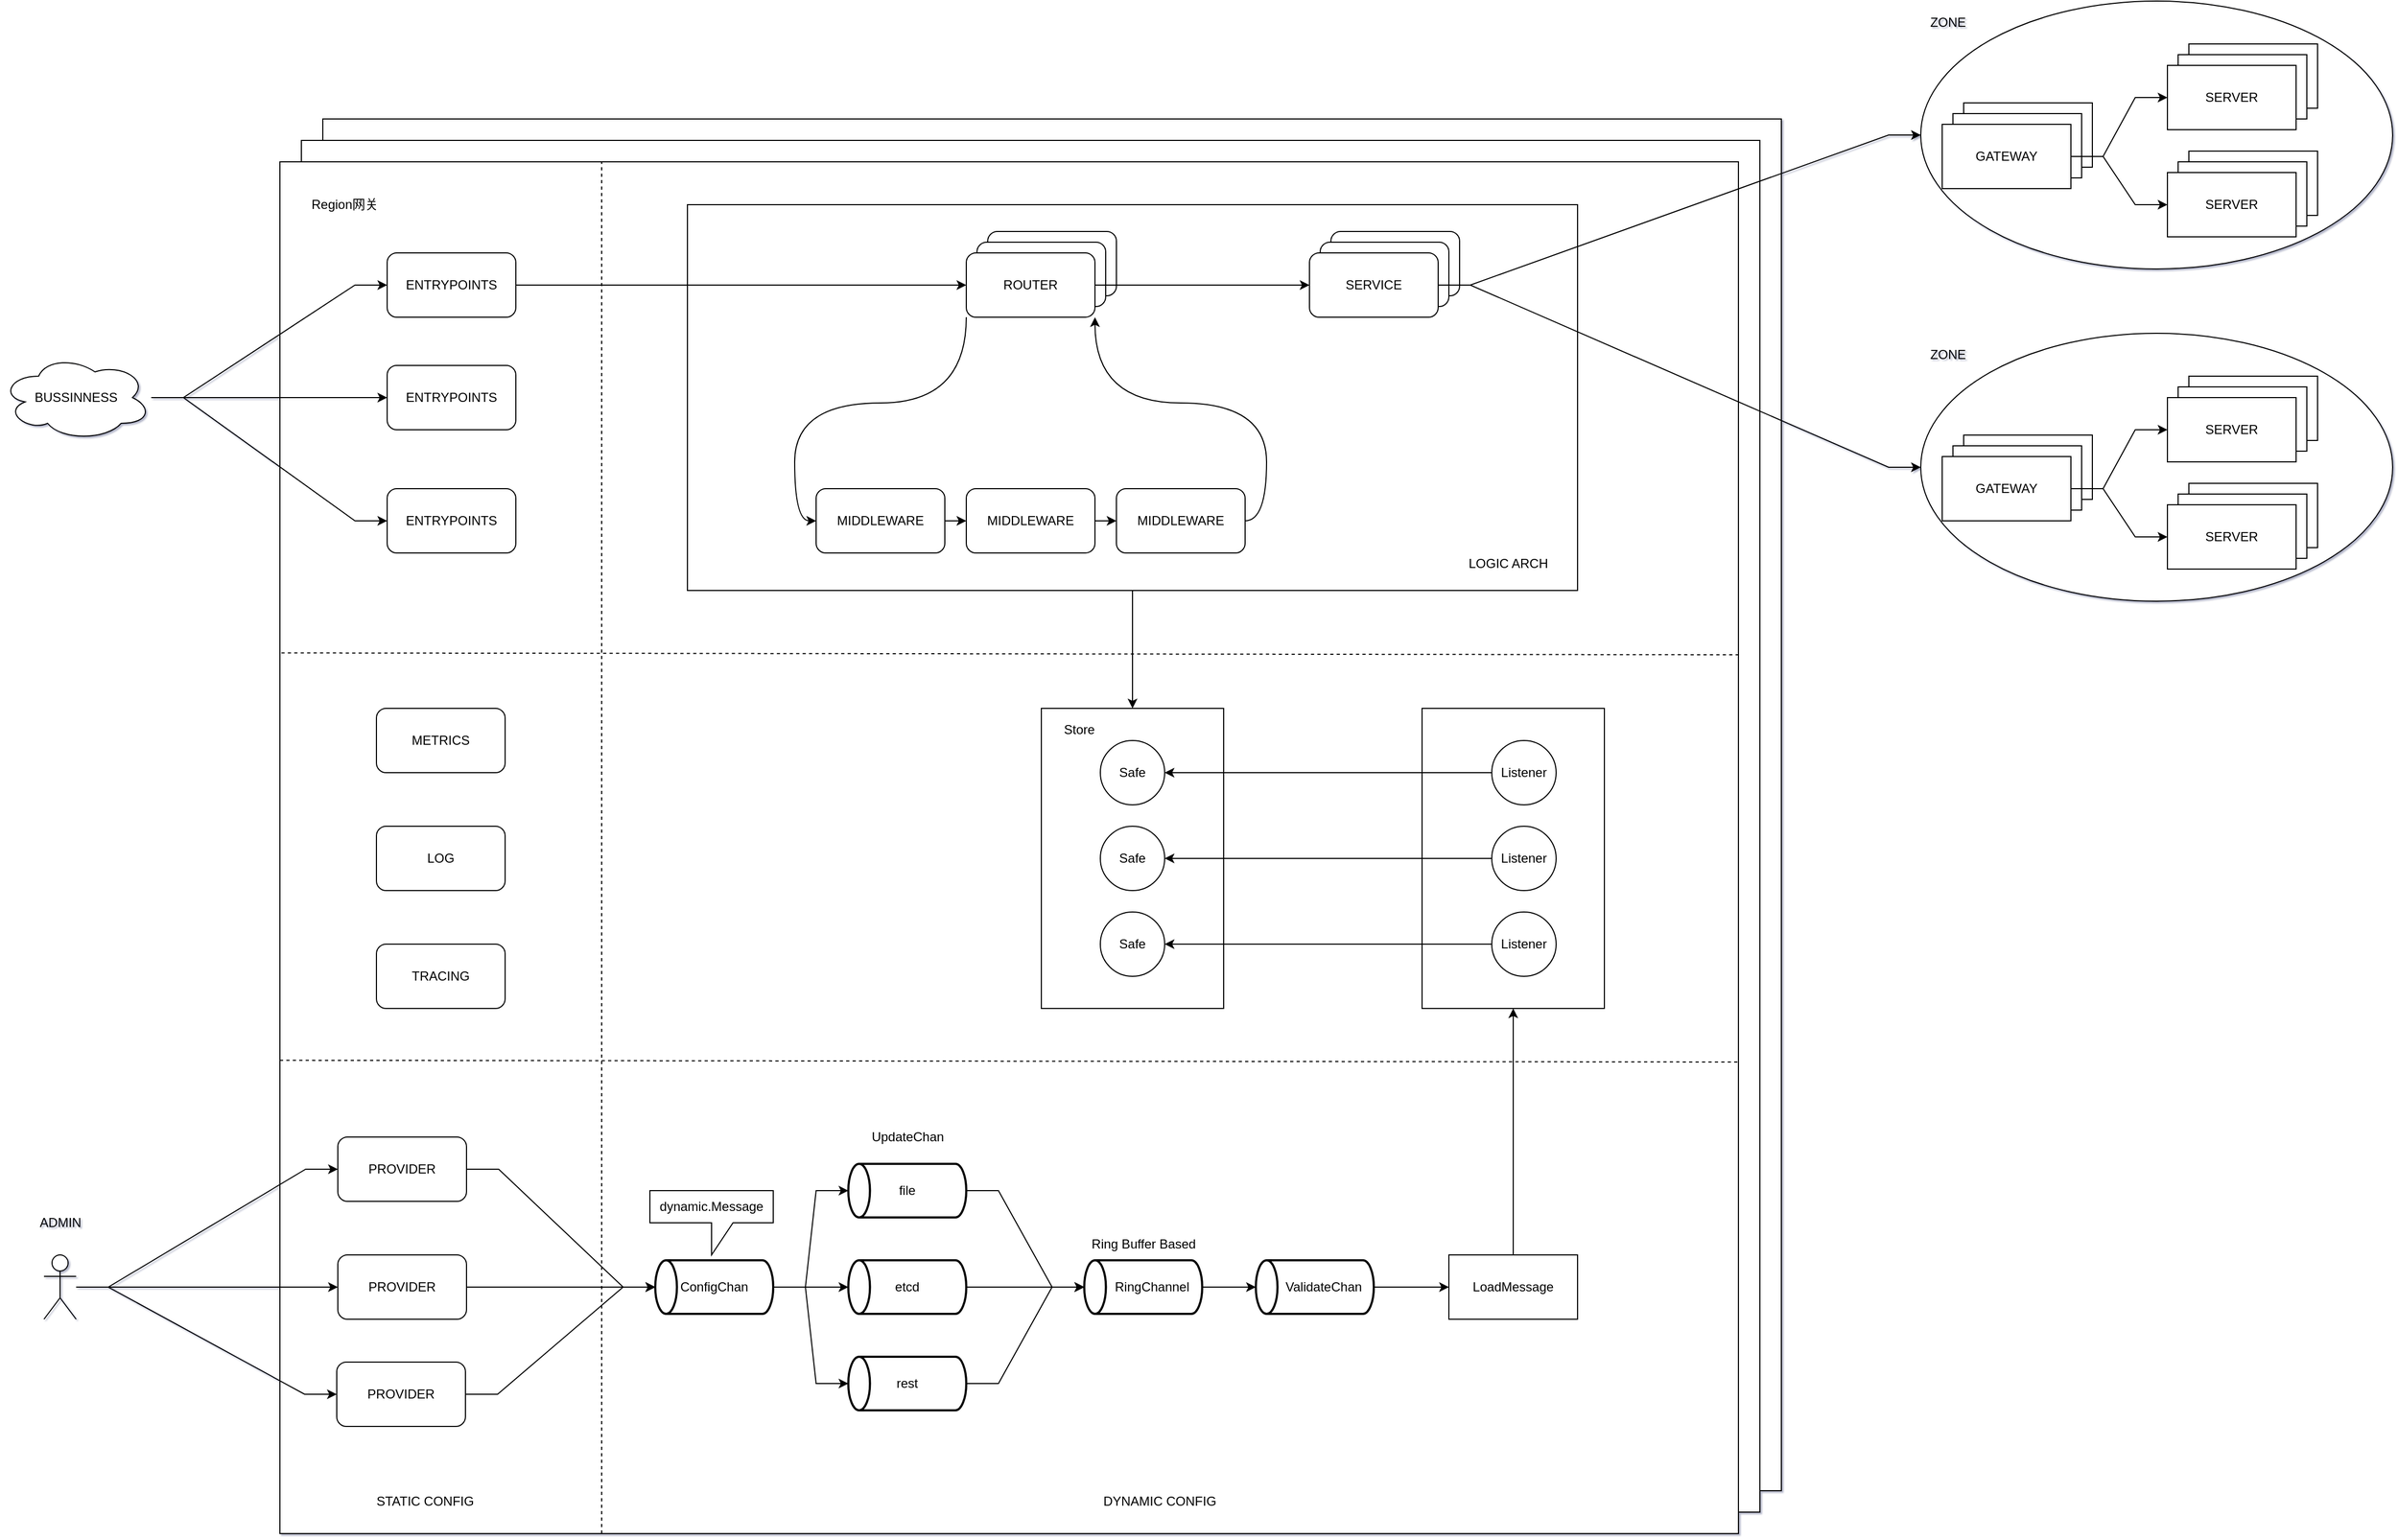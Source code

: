 <mxfile compressed="true" version="13.3.0" type="github"><diagram id="VSeTSDTbGr7kno4e8ZSS" name="第 1 页"><mxGraphModel dx="2344" dy="876" grid="1" gridSize="10" guides="1" tooltips="1" connect="1" arrows="1" fold="1" page="1" pageScale="1" pageWidth="4681" pageHeight="3300" math="1" shadow="1"><root><mxCell id="0"/><mxCell id="1" parent="0"/><mxCell id="nqDBLLpEvd7qS0_0Gc36-6" value="" style="rounded=0;whiteSpace=wrap;html=1;" vertex="1" parent="1"><mxGeometry x="430" y="150" width="1360" height="1280" as="geometry"/></mxCell><mxCell id="nqDBLLpEvd7qS0_0Gc36-5" value="" style="rounded=0;whiteSpace=wrap;html=1;" vertex="1" parent="1"><mxGeometry x="410" y="170" width="1360" height="1280" as="geometry"/></mxCell><mxCell id="rJDTD4lO5hqLuJcOWx15-1" value="" style="rounded=0;whiteSpace=wrap;html=1;" parent="1" vertex="1"><mxGeometry x="390" y="190" width="1360" height="1280" as="geometry"/></mxCell><mxCell id="hZWeliGbYGQiQUXONn6z-80" style="edgeStyle=none;rounded=0;orthogonalLoop=1;jettySize=auto;html=1;exitX=0.5;exitY=1;exitDx=0;exitDy=0;entryX=0;entryY=0.5;entryDx=0;entryDy=0;fillColor=#FFFFFF;" parent="1" source="hZWeliGbYGQiQUXONn6z-21" target="hZWeliGbYGQiQUXONn6z-69" edge="1"><mxGeometry relative="1" as="geometry"/></mxCell><mxCell id="hZWeliGbYGQiQUXONn6z-21" value="" style="rounded=0;whiteSpace=wrap;html=1;" parent="1" vertex="1"><mxGeometry x="770" y="230" width="830" height="360" as="geometry"/></mxCell><mxCell id="hZWeliGbYGQiQUXONn6z-10" style="edgeStyle=orthogonalEdgeStyle;rounded=0;orthogonalLoop=1;jettySize=auto;html=1;" parent="1" source="0BeCym-39-swH0D2_rm6-1" target="0BeCym-39-swH0D2_rm6-5" edge="1"><mxGeometry relative="1" as="geometry"/></mxCell><mxCell id="0BeCym-39-swH0D2_rm6-1" value="ENTRYPOINTS" style="rounded=1;whiteSpace=wrap;html=1;" parent="1" vertex="1"><mxGeometry x="490" y="275" width="120" height="60" as="geometry"/></mxCell><mxCell id="hZWeliGbYGQiQUXONn6z-23" style="rounded=0;orthogonalLoop=1;jettySize=auto;html=1;exitX=1;exitY=0.5;exitDx=0;exitDy=0;entryX=1;entryY=0.5;entryDx=0;entryDy=0;entryPerimeter=0;" parent="1" source="0BeCym-39-swH0D2_rm6-2" target="hZWeliGbYGQiQUXONn6z-19" edge="1"><mxGeometry relative="1" as="geometry"/></mxCell><mxCell id="0BeCym-39-swH0D2_rm6-2" value="PROVIDER" style="rounded=1;whiteSpace=wrap;html=1;" parent="1" vertex="1"><mxGeometry x="444" y="1210" width="120" height="60" as="geometry"/></mxCell><mxCell id="hZWeliGbYGQiQUXONn6z-29" style="edgeStyle=entityRelationEdgeStyle;rounded=0;orthogonalLoop=1;jettySize=auto;html=1;entryX=1;entryY=0.5;entryDx=0;entryDy=0;entryPerimeter=0;" parent="1" source="hZWeliGbYGQiQUXONn6z-27" target="hZWeliGbYGQiQUXONn6z-19" edge="1"><mxGeometry relative="1" as="geometry"/></mxCell><mxCell id="hZWeliGbYGQiQUXONn6z-27" value="PROVIDER" style="rounded=1;whiteSpace=wrap;html=1;" parent="1" vertex="1"><mxGeometry x="444" y="1100" width="120" height="60" as="geometry"/></mxCell><mxCell id="0BeCym-39-swH0D2_rm6-3" value="" style="rounded=1;whiteSpace=wrap;html=1;movable=1;resizable=1;rotatable=1;deletable=1;editable=1;connectable=1;" parent="1" vertex="1"><mxGeometry x="1050" y="255" width="120" height="60" as="geometry"/></mxCell><mxCell id="0BeCym-39-swH0D2_rm6-4" value="" style="rounded=1;whiteSpace=wrap;html=1;movable=1;resizable=1;rotatable=1;deletable=1;editable=1;connectable=1;" parent="1" vertex="1"><mxGeometry x="1040" y="265" width="120" height="60" as="geometry"/></mxCell><mxCell id="hZWeliGbYGQiQUXONn6z-13" style="edgeStyle=orthogonalEdgeStyle;curved=1;rounded=0;orthogonalLoop=1;jettySize=auto;html=1;exitX=0;exitY=1;exitDx=0;exitDy=0;entryX=0;entryY=0.5;entryDx=0;entryDy=0;" parent="1" source="0BeCym-39-swH0D2_rm6-5" target="f_kGkvsCkv21Wssh4Dlz-20" edge="1"><mxGeometry relative="1" as="geometry"/></mxCell><mxCell id="hZWeliGbYGQiQUXONn6z-16" style="edgeStyle=orthogonalEdgeStyle;curved=1;rounded=0;orthogonalLoop=1;jettySize=auto;html=1;exitX=1;exitY=0.5;exitDx=0;exitDy=0;" parent="1" source="0BeCym-39-swH0D2_rm6-5" target="0BeCym-39-swH0D2_rm6-8" edge="1"><mxGeometry relative="1" as="geometry"/></mxCell><mxCell id="0BeCym-39-swH0D2_rm6-5" value="ROUTER" style="rounded=1;whiteSpace=wrap;html=1;movable=1;resizable=1;rotatable=1;deletable=1;editable=1;connectable=1;" parent="1" vertex="1"><mxGeometry x="1030" y="275" width="120" height="60" as="geometry"/></mxCell><mxCell id="0BeCym-39-swH0D2_rm6-6" value="" style="rounded=1;whiteSpace=wrap;html=1;movable=1;resizable=1;rotatable=1;deletable=1;editable=1;connectable=1;" parent="1" vertex="1"><mxGeometry x="1370" y="255" width="120" height="60" as="geometry"/></mxCell><mxCell id="0BeCym-39-swH0D2_rm6-7" value="" style="rounded=1;whiteSpace=wrap;html=1;movable=1;resizable=1;rotatable=1;deletable=1;editable=1;connectable=1;" parent="1" vertex="1"><mxGeometry x="1360" y="265" width="120" height="60" as="geometry"/></mxCell><mxCell id="f_kGkvsCkv21Wssh4Dlz-4" style="edgeStyle=entityRelationEdgeStyle;rounded=0;orthogonalLoop=1;jettySize=auto;html=1;exitX=1;exitY=0.5;exitDx=0;exitDy=0;entryX=0;entryY=0.5;entryDx=0;entryDy=0;" parent="1" source="0BeCym-39-swH0D2_rm6-8" edge="1"><mxGeometry relative="1" as="geometry"><mxPoint x="1920" y="165" as="targetPoint"/><mxPoint x="1590" y="420" as="sourcePoint"/></mxGeometry></mxCell><mxCell id="f_kGkvsCkv21Wssh4Dlz-16" style="edgeStyle=entityRelationEdgeStyle;rounded=0;orthogonalLoop=1;jettySize=auto;html=1;exitX=1;exitY=0.5;exitDx=0;exitDy=0;entryX=0;entryY=0.5;entryDx=0;entryDy=0;" parent="1" source="0BeCym-39-swH0D2_rm6-8" target="f_kGkvsCkv21Wssh4Dlz-11" edge="1"><mxGeometry relative="1" as="geometry"><mxPoint x="1590" y="420" as="sourcePoint"/></mxGeometry></mxCell><mxCell id="0BeCym-39-swH0D2_rm6-8" value="SERVICE" style="rounded=1;whiteSpace=wrap;html=1;movable=1;resizable=1;rotatable=1;deletable=1;editable=1;connectable=1;" parent="1" vertex="1"><mxGeometry x="1350" y="275" width="120" height="60" as="geometry"/></mxCell><mxCell id="hZWeliGbYGQiQUXONn6z-90" style="edgeStyle=entityRelationEdgeStyle;rounded=0;orthogonalLoop=1;jettySize=auto;html=1;entryX=0;entryY=0.5;entryDx=0;entryDy=0;fillColor=#FFFFFF;" parent="1" source="0BeCym-39-swH0D2_rm6-13" target="0BeCym-39-swH0D2_rm6-1" edge="1"><mxGeometry relative="1" as="geometry"/></mxCell><mxCell id="hZWeliGbYGQiQUXONn6z-91" style="edgeStyle=entityRelationEdgeStyle;rounded=0;orthogonalLoop=1;jettySize=auto;html=1;entryX=0;entryY=0.5;entryDx=0;entryDy=0;fillColor=#FFFFFF;" parent="1" source="0BeCym-39-swH0D2_rm6-13" target="hZWeliGbYGQiQUXONn6z-85" edge="1"><mxGeometry relative="1" as="geometry"/></mxCell><mxCell id="hZWeliGbYGQiQUXONn6z-92" style="edgeStyle=entityRelationEdgeStyle;rounded=0;orthogonalLoop=1;jettySize=auto;html=1;entryX=0;entryY=0.5;entryDx=0;entryDy=0;fillColor=#FFFFFF;" parent="1" source="0BeCym-39-swH0D2_rm6-13" target="hZWeliGbYGQiQUXONn6z-86" edge="1"><mxGeometry relative="1" as="geometry"/></mxCell><mxCell id="0BeCym-39-swH0D2_rm6-13" value="BUSSINNESS" style="ellipse;shape=cloud;whiteSpace=wrap;html=1;" parent="1" vertex="1"><mxGeometry x="130" y="370" width="140" height="80" as="geometry"/></mxCell><mxCell id="f_kGkvsCkv21Wssh4Dlz-11" value="" style="ellipse;whiteSpace=wrap;html=1;" parent="1" vertex="1"><mxGeometry x="1920" y="350" width="440" height="250" as="geometry"/></mxCell><mxCell id="hZWeliGbYGQiQUXONn6z-14" style="edgeStyle=orthogonalEdgeStyle;curved=1;rounded=0;orthogonalLoop=1;jettySize=auto;html=1;exitX=1;exitY=0.5;exitDx=0;exitDy=0;" parent="1" source="f_kGkvsCkv21Wssh4Dlz-20" target="hZWeliGbYGQiQUXONn6z-8" edge="1"><mxGeometry relative="1" as="geometry"/></mxCell><mxCell id="f_kGkvsCkv21Wssh4Dlz-20" value="&lt;span style=&quot;font-family: &amp;#34;helvetica&amp;#34;&quot;&gt;MIDDLEWARE&lt;/span&gt;" style="rounded=1;whiteSpace=wrap;html=1;movable=1;resizable=1;rotatable=1;deletable=1;editable=1;connectable=1;" parent="1" vertex="1"><mxGeometry x="890" y="495" width="120" height="60" as="geometry"/></mxCell><mxCell id="f_kGkvsCkv21Wssh4Dlz-27" value="" style="rounded=0;whiteSpace=wrap;html=1;" parent="1" vertex="1"><mxGeometry x="2170" y="390" width="120" height="60" as="geometry"/></mxCell><mxCell id="f_kGkvsCkv21Wssh4Dlz-28" value="" style="rounded=0;whiteSpace=wrap;html=1;" parent="1" vertex="1"><mxGeometry x="2160" y="400" width="120" height="60" as="geometry"/></mxCell><mxCell id="f_kGkvsCkv21Wssh4Dlz-29" value="SERVER" style="rounded=0;whiteSpace=wrap;html=1;" parent="1" vertex="1"><mxGeometry x="2150" y="410" width="120" height="60" as="geometry"/></mxCell><mxCell id="f_kGkvsCkv21Wssh4Dlz-30" value="" style="rounded=0;whiteSpace=wrap;html=1;" parent="1" vertex="1"><mxGeometry x="2170" y="490" width="120" height="60" as="geometry"/></mxCell><mxCell id="f_kGkvsCkv21Wssh4Dlz-31" value="" style="rounded=0;whiteSpace=wrap;html=1;" parent="1" vertex="1"><mxGeometry x="2160" y="500" width="120" height="60" as="geometry"/></mxCell><mxCell id="f_kGkvsCkv21Wssh4Dlz-32" value="&lt;span&gt;SERVER&lt;/span&gt;" style="rounded=0;whiteSpace=wrap;html=1;" parent="1" vertex="1"><mxGeometry x="2150" y="510" width="120" height="60" as="geometry"/></mxCell><mxCell id="f_kGkvsCkv21Wssh4Dlz-38" value="ADMIN" style="text;html=1;resizable=0;autosize=1;align=center;verticalAlign=middle;points=[];fillColor=none;strokeColor=none;rounded=0;" parent="1" vertex="1"><mxGeometry x="160" y="1170" width="50" height="20" as="geometry"/></mxCell><mxCell id="f_kGkvsCkv21Wssh4Dlz-39" value="STATIC CONFIG" style="text;html=1;align=center;verticalAlign=middle;resizable=0;points=[];autosize=1;" parent="1" vertex="1"><mxGeometry x="470" y="1430" width="110" height="20" as="geometry"/></mxCell><mxCell id="f_kGkvsCkv21Wssh4Dlz-40" value="DYNAMIC CONFIG" style="text;html=1;align=center;verticalAlign=middle;resizable=0;points=[];autosize=1;" parent="1" vertex="1"><mxGeometry x="1150" y="1430" width="120" height="20" as="geometry"/></mxCell><mxCell id="hZWeliGbYGQiQUXONn6z-30" style="edgeStyle=entityRelationEdgeStyle;rounded=0;orthogonalLoop=1;jettySize=auto;html=1;entryX=0;entryY=0.5;entryDx=0;entryDy=0;" parent="1" source="f_kGkvsCkv21Wssh4Dlz-41" target="hZWeliGbYGQiQUXONn6z-27" edge="1"><mxGeometry relative="1" as="geometry"/></mxCell><mxCell id="hZWeliGbYGQiQUXONn6z-32" style="edgeStyle=entityRelationEdgeStyle;rounded=0;orthogonalLoop=1;jettySize=auto;html=1;entryX=0;entryY=0.5;entryDx=0;entryDy=0;" parent="1" source="f_kGkvsCkv21Wssh4Dlz-41" target="hZWeliGbYGQiQUXONn6z-31" edge="1"><mxGeometry relative="1" as="geometry"/></mxCell><mxCell id="f_kGkvsCkv21Wssh4Dlz-41" value="" style="shape=umlActor;verticalLabelPosition=bottom;labelBackgroundColor=#ffffff;verticalAlign=top;html=1;outlineConnect=0;" parent="1" vertex="1"><mxGeometry x="170" y="1210" width="30" height="60" as="geometry"/></mxCell><mxCell id="hZWeliGbYGQiQUXONn6z-15" style="edgeStyle=orthogonalEdgeStyle;curved=1;rounded=0;orthogonalLoop=1;jettySize=auto;html=1;exitX=1;exitY=0.5;exitDx=0;exitDy=0;entryX=0;entryY=0.5;entryDx=0;entryDy=0;" parent="1" source="hZWeliGbYGQiQUXONn6z-8" target="hZWeliGbYGQiQUXONn6z-9" edge="1"><mxGeometry relative="1" as="geometry"/></mxCell><mxCell id="hZWeliGbYGQiQUXONn6z-8" value="&lt;span style=&quot;font-family: &amp;#34;helvetica&amp;#34;&quot;&gt;MIDDLEWARE&lt;/span&gt;" style="rounded=1;whiteSpace=wrap;html=1;movable=1;resizable=1;rotatable=1;deletable=1;editable=1;connectable=1;" parent="1" vertex="1"><mxGeometry x="1030" y="495" width="120" height="60" as="geometry"/></mxCell><mxCell id="hZWeliGbYGQiQUXONn6z-12" style="edgeStyle=orthogonalEdgeStyle;curved=1;rounded=0;orthogonalLoop=1;jettySize=auto;html=1;exitX=1;exitY=0.5;exitDx=0;exitDy=0;entryX=1;entryY=1;entryDx=0;entryDy=0;" parent="1" source="hZWeliGbYGQiQUXONn6z-9" target="0BeCym-39-swH0D2_rm6-5" edge="1"><mxGeometry relative="1" as="geometry"/></mxCell><mxCell id="hZWeliGbYGQiQUXONn6z-9" value="&lt;span style=&quot;font-family: &amp;#34;helvetica&amp;#34;&quot;&gt;MIDDLEWARE&lt;/span&gt;" style="rounded=1;whiteSpace=wrap;html=1;movable=1;resizable=1;rotatable=1;deletable=1;editable=1;connectable=1;" parent="1" vertex="1"><mxGeometry x="1170" y="495" width="120" height="60" as="geometry"/></mxCell><mxCell id="f_kGkvsCkv21Wssh4Dlz-50" style="edgeStyle=entityRelationEdgeStyle;rounded=0;orthogonalLoop=1;jettySize=auto;html=1;" parent="1" source="f_kGkvsCkv21Wssh4Dlz-41" target="0BeCym-39-swH0D2_rm6-2" edge="1"><mxGeometry relative="1" as="geometry"><mxPoint x="200" y="1300" as="sourcePoint"/></mxGeometry></mxCell><mxCell id="hZWeliGbYGQiQUXONn6z-43" style="edgeStyle=entityRelationEdgeStyle;rounded=0;orthogonalLoop=1;jettySize=auto;html=1;entryX=1;entryY=0.5;entryDx=0;entryDy=0;entryPerimeter=0;exitX=0;exitY=0.5;exitDx=0;exitDy=0;exitPerimeter=0;" parent="1" source="hZWeliGbYGQiQUXONn6z-17" target="hZWeliGbYGQiQUXONn6z-20" edge="1"><mxGeometry relative="1" as="geometry"/></mxCell><mxCell id="hZWeliGbYGQiQUXONn6z-17" value="file" style="strokeWidth=2;html=1;shape=mxgraph.flowchart.direct_data;whiteSpace=wrap;direction=west;" parent="1" vertex="1"><mxGeometry x="920" y="1125" width="110" height="50" as="geometry"/></mxCell><mxCell id="hZWeliGbYGQiQUXONn6z-44" style="edgeStyle=none;rounded=0;orthogonalLoop=1;jettySize=auto;html=1;exitX=0;exitY=0.5;exitDx=0;exitDy=0;exitPerimeter=0;entryX=1;entryY=0.5;entryDx=0;entryDy=0;entryPerimeter=0;" parent="1" source="hZWeliGbYGQiQUXONn6z-36" target="hZWeliGbYGQiQUXONn6z-20" edge="1"><mxGeometry relative="1" as="geometry"/></mxCell><mxCell id="hZWeliGbYGQiQUXONn6z-36" value="etcd" style="strokeWidth=2;html=1;shape=mxgraph.flowchart.direct_data;whiteSpace=wrap;direction=west;" parent="1" vertex="1"><mxGeometry x="920" y="1215" width="110" height="50" as="geometry"/></mxCell><mxCell id="hZWeliGbYGQiQUXONn6z-39" style="edgeStyle=entityRelationEdgeStyle;rounded=0;orthogonalLoop=1;jettySize=auto;html=1;exitX=0;exitY=0.5;exitDx=0;exitDy=0;exitPerimeter=0;entryX=1;entryY=0.5;entryDx=0;entryDy=0;entryPerimeter=0;" parent="1" source="hZWeliGbYGQiQUXONn6z-19" target="hZWeliGbYGQiQUXONn6z-17" edge="1"><mxGeometry relative="1" as="geometry"/></mxCell><mxCell id="hZWeliGbYGQiQUXONn6z-40" style="edgeStyle=none;rounded=0;orthogonalLoop=1;jettySize=auto;html=1;entryX=1;entryY=0.5;entryDx=0;entryDy=0;entryPerimeter=0;" parent="1" source="hZWeliGbYGQiQUXONn6z-19" target="hZWeliGbYGQiQUXONn6z-36" edge="1"><mxGeometry relative="1" as="geometry"/></mxCell><mxCell id="hZWeliGbYGQiQUXONn6z-41" style="edgeStyle=entityRelationEdgeStyle;rounded=0;orthogonalLoop=1;jettySize=auto;html=1;exitX=0;exitY=0.5;exitDx=0;exitDy=0;exitPerimeter=0;entryX=1;entryY=0.5;entryDx=0;entryDy=0;entryPerimeter=0;" parent="1" source="hZWeliGbYGQiQUXONn6z-19" target="hZWeliGbYGQiQUXONn6z-38" edge="1"><mxGeometry relative="1" as="geometry"/></mxCell><mxCell id="hZWeliGbYGQiQUXONn6z-19" value="ConfigChan" style="strokeWidth=2;html=1;shape=mxgraph.flowchart.direct_data;whiteSpace=wrap;direction=west;" parent="1" vertex="1"><mxGeometry x="740" y="1215" width="110" height="50" as="geometry"/></mxCell><mxCell id="hZWeliGbYGQiQUXONn6z-47" style="edgeStyle=entityRelationEdgeStyle;rounded=0;orthogonalLoop=1;jettySize=auto;html=1;exitX=0;exitY=0.5;exitDx=0;exitDy=0;exitPerimeter=0;" parent="1" source="hZWeliGbYGQiQUXONn6z-20" target="hZWeliGbYGQiQUXONn6z-46" edge="1"><mxGeometry relative="1" as="geometry"/></mxCell><mxCell id="hZWeliGbYGQiQUXONn6z-20" value="&amp;nbsp; &amp;nbsp; &amp;nbsp;RingChannel" style="strokeWidth=2;html=1;shape=mxgraph.flowchart.direct_data;whiteSpace=wrap;direction=west;" parent="1" vertex="1"><mxGeometry x="1140" y="1215" width="110" height="50" as="geometry"/></mxCell><mxCell id="hZWeliGbYGQiQUXONn6z-22" value="LOGIC ARCH" style="text;html=1;align=center;verticalAlign=middle;resizable=0;points=[];autosize=1;" parent="1" vertex="1"><mxGeometry x="1490" y="555" width="90" height="20" as="geometry"/></mxCell><mxCell id="hZWeliGbYGQiQUXONn6z-24" value="dynamic.Message" style="shape=callout;whiteSpace=wrap;html=1;perimeter=calloutPerimeter;" parent="1" vertex="1"><mxGeometry x="735" y="1150" width="115" height="60" as="geometry"/></mxCell><mxCell id="hZWeliGbYGQiQUXONn6z-35" style="edgeStyle=entityRelationEdgeStyle;rounded=0;orthogonalLoop=1;jettySize=auto;html=1;exitX=1;exitY=0.5;exitDx=0;exitDy=0;entryX=1;entryY=0.5;entryDx=0;entryDy=0;entryPerimeter=0;" parent="1" source="hZWeliGbYGQiQUXONn6z-31" target="hZWeliGbYGQiQUXONn6z-19" edge="1"><mxGeometry relative="1" as="geometry"/></mxCell><mxCell id="hZWeliGbYGQiQUXONn6z-31" value="PROVIDER" style="rounded=1;whiteSpace=wrap;html=1;" parent="1" vertex="1"><mxGeometry x="443" y="1310" width="120" height="60" as="geometry"/></mxCell><mxCell id="hZWeliGbYGQiQUXONn6z-45" style="edgeStyle=entityRelationEdgeStyle;rounded=0;orthogonalLoop=1;jettySize=auto;html=1;exitX=0;exitY=0.5;exitDx=0;exitDy=0;exitPerimeter=0;entryX=1;entryY=0.5;entryDx=0;entryDy=0;entryPerimeter=0;" parent="1" source="hZWeliGbYGQiQUXONn6z-38" target="hZWeliGbYGQiQUXONn6z-20" edge="1"><mxGeometry relative="1" as="geometry"><mxPoint x="1140" y="1020" as="targetPoint"/></mxGeometry></mxCell><mxCell id="hZWeliGbYGQiQUXONn6z-38" value="rest" style="strokeWidth=2;html=1;shape=mxgraph.flowchart.direct_data;whiteSpace=wrap;direction=west;" parent="1" vertex="1"><mxGeometry x="920" y="1305" width="110" height="50" as="geometry"/></mxCell><mxCell id="hZWeliGbYGQiQUXONn6z-42" value="UpdateChan" style="text;html=1;resizable=0;autosize=1;align=center;verticalAlign=middle;points=[];fillColor=none;strokeColor=none;rounded=0;" parent="1" vertex="1"><mxGeometry x="935" y="1090" width="80" height="20" as="geometry"/></mxCell><mxCell id="hZWeliGbYGQiQUXONn6z-50" style="edgeStyle=entityRelationEdgeStyle;rounded=0;orthogonalLoop=1;jettySize=auto;html=1;exitX=0;exitY=0.5;exitDx=0;exitDy=0;exitPerimeter=0;entryX=0;entryY=0.5;entryDx=0;entryDy=0;" parent="1" source="hZWeliGbYGQiQUXONn6z-46" target="hZWeliGbYGQiQUXONn6z-49" edge="1"><mxGeometry relative="1" as="geometry"/></mxCell><mxCell id="hZWeliGbYGQiQUXONn6z-46" value="&amp;nbsp; &amp;nbsp; &amp;nbsp;ValidateChan" style="strokeWidth=2;html=1;shape=mxgraph.flowchart.direct_data;whiteSpace=wrap;direction=west;" parent="1" vertex="1"><mxGeometry x="1300" y="1215" width="110" height="50" as="geometry"/></mxCell><mxCell id="hZWeliGbYGQiQUXONn6z-48" value="Ring Buffer Based" style="text;html=1;resizable=0;autosize=1;align=center;verticalAlign=middle;points=[];fillColor=none;strokeColor=none;rounded=0;" parent="1" vertex="1"><mxGeometry x="1140" y="1190" width="110" height="20" as="geometry"/></mxCell><mxCell id="hZWeliGbYGQiQUXONn6z-54" style="rounded=0;orthogonalLoop=1;jettySize=auto;html=1;exitX=0.5;exitY=0;exitDx=0;exitDy=0;entryX=1;entryY=0.5;entryDx=0;entryDy=0;fillColor=#FFFFFF;" parent="1" source="hZWeliGbYGQiQUXONn6z-49" target="hZWeliGbYGQiQUXONn6z-53" edge="1"><mxGeometry relative="1" as="geometry"/></mxCell><mxCell id="hZWeliGbYGQiQUXONn6z-49" value="LoadMessage" style="rounded=0;whiteSpace=wrap;html=1;" parent="1" vertex="1"><mxGeometry x="1480" y="1210" width="120" height="60" as="geometry"/></mxCell><mxCell id="hZWeliGbYGQiQUXONn6z-53" value="" style="rounded=0;whiteSpace=wrap;html=1;direction=south;" parent="1" vertex="1"><mxGeometry x="1455" y="700" width="170" height="280" as="geometry"/></mxCell><mxCell id="hZWeliGbYGQiQUXONn6z-58" value="Listener" style="ellipse;whiteSpace=wrap;html=1;aspect=fixed;" parent="1" vertex="1"><mxGeometry x="1520" y="890" width="60" height="60" as="geometry"/></mxCell><mxCell id="hZWeliGbYGQiQUXONn6z-69" value="" style="rounded=0;whiteSpace=wrap;html=1;direction=south;" parent="1" vertex="1"><mxGeometry x="1100" y="700" width="170" height="280" as="geometry"/></mxCell><mxCell id="hZWeliGbYGQiQUXONn6z-68" value="Safe" style="ellipse;whiteSpace=wrap;html=1;aspect=fixed;" parent="1" vertex="1"><mxGeometry x="1155" y="890" width="60" height="60" as="geometry"/></mxCell><mxCell id="hZWeliGbYGQiQUXONn6z-75" style="edgeStyle=none;rounded=0;orthogonalLoop=1;jettySize=auto;html=1;exitX=0;exitY=0.5;exitDx=0;exitDy=0;entryX=1;entryY=0.5;entryDx=0;entryDy=0;fillColor=#FFFFFF;" parent="1" source="hZWeliGbYGQiQUXONn6z-70" target="hZWeliGbYGQiQUXONn6z-71" edge="1"><mxGeometry relative="1" as="geometry"/></mxCell><mxCell id="hZWeliGbYGQiQUXONn6z-70" value="Listener" style="ellipse;whiteSpace=wrap;html=1;aspect=fixed;" parent="1" vertex="1"><mxGeometry x="1520" y="810" width="60" height="60" as="geometry"/></mxCell><mxCell id="hZWeliGbYGQiQUXONn6z-71" value="Safe" style="ellipse;whiteSpace=wrap;html=1;aspect=fixed;" parent="1" vertex="1"><mxGeometry x="1155" y="810" width="60" height="60" as="geometry"/></mxCell><mxCell id="hZWeliGbYGQiQUXONn6z-78" style="edgeStyle=none;rounded=0;orthogonalLoop=1;jettySize=auto;html=1;fillColor=#FFFFFF;" parent="1" source="hZWeliGbYGQiQUXONn6z-72" target="hZWeliGbYGQiQUXONn6z-73" edge="1"><mxGeometry relative="1" as="geometry"/></mxCell><mxCell id="hZWeliGbYGQiQUXONn6z-72" value="Listener" style="ellipse;whiteSpace=wrap;html=1;aspect=fixed;" parent="1" vertex="1"><mxGeometry x="1520" y="730" width="60" height="60" as="geometry"/></mxCell><mxCell id="hZWeliGbYGQiQUXONn6z-73" value="Safe" style="ellipse;whiteSpace=wrap;html=1;aspect=fixed;" parent="1" vertex="1"><mxGeometry x="1155" y="730" width="60" height="60" as="geometry"/></mxCell><mxCell id="hZWeliGbYGQiQUXONn6z-74" style="edgeStyle=none;rounded=0;orthogonalLoop=1;jettySize=auto;html=1;exitX=0;exitY=0.5;exitDx=0;exitDy=0;fillColor=#FFFFFF;" parent="1" source="hZWeliGbYGQiQUXONn6z-58" target="hZWeliGbYGQiQUXONn6z-68" edge="1"><mxGeometry relative="1" as="geometry"/></mxCell><mxCell id="hZWeliGbYGQiQUXONn6z-79" value="Store" style="text;html=1;resizable=0;autosize=1;align=center;verticalAlign=middle;points=[];fillColor=none;strokeColor=none;rounded=0;" parent="1" vertex="1"><mxGeometry x="1115" y="710" width="40" height="20" as="geometry"/></mxCell><mxCell id="hZWeliGbYGQiQUXONn6z-82" value="" style="endArrow=none;dashed=1;html=1;fillColor=#FFFFFF;exitX=0;exitY=0.655;exitDx=0;exitDy=0;exitPerimeter=0;" parent="1" source="rJDTD4lO5hqLuJcOWx15-1" edge="1"><mxGeometry width="50" height="50" relative="1" as="geometry"><mxPoint x="690" y="1030" as="sourcePoint"/><mxPoint x="1750" y="1030" as="targetPoint"/></mxGeometry></mxCell><mxCell id="hZWeliGbYGQiQUXONn6z-83" value="" style="endArrow=none;dashed=1;html=1;fillColor=#FFFFFF;exitX=0.001;exitY=0.358;exitDx=0;exitDy=0;exitPerimeter=0;" parent="1" source="rJDTD4lO5hqLuJcOWx15-1" edge="1"><mxGeometry width="50" height="50" relative="1" as="geometry"><mxPoint x="690" y="650" as="sourcePoint"/><mxPoint x="1750" y="650" as="targetPoint"/></mxGeometry></mxCell><mxCell id="hZWeliGbYGQiQUXONn6z-84" value="" style="endArrow=none;dashed=1;html=1;fillColor=#FFFFFF;" parent="1" edge="1"><mxGeometry width="50" height="50" relative="1" as="geometry"><mxPoint x="690" y="1470" as="sourcePoint"/><mxPoint x="690" y="190" as="targetPoint"/></mxGeometry></mxCell><mxCell id="hZWeliGbYGQiQUXONn6z-85" value="ENTRYPOINTS" style="rounded=1;whiteSpace=wrap;html=1;" parent="1" vertex="1"><mxGeometry x="490" y="380" width="120" height="60" as="geometry"/></mxCell><mxCell id="hZWeliGbYGQiQUXONn6z-86" value="ENTRYPOINTS" style="rounded=1;whiteSpace=wrap;html=1;" parent="1" vertex="1"><mxGeometry x="490" y="495" width="120" height="60" as="geometry"/></mxCell><mxCell id="hZWeliGbYGQiQUXONn6z-87" value="METRICS" style="rounded=1;whiteSpace=wrap;html=1;" parent="1" vertex="1"><mxGeometry x="480" y="700" width="120" height="60" as="geometry"/></mxCell><mxCell id="hZWeliGbYGQiQUXONn6z-88" value="LOG" style="rounded=1;whiteSpace=wrap;html=1;" parent="1" vertex="1"><mxGeometry x="480" y="810" width="120" height="60" as="geometry"/></mxCell><mxCell id="hZWeliGbYGQiQUXONn6z-89" value="TRACING" style="rounded=1;whiteSpace=wrap;html=1;" parent="1" vertex="1"><mxGeometry x="480" y="920" width="120" height="60" as="geometry"/></mxCell><mxCell id="nqDBLLpEvd7qS0_0Gc36-2" value="ZONE" style="text;html=1;resizable=0;autosize=1;align=center;verticalAlign=middle;points=[];fillColor=none;strokeColor=none;rounded=0;" vertex="1" parent="1"><mxGeometry x="1920" y="360" width="50" height="20" as="geometry"/></mxCell><mxCell id="nqDBLLpEvd7qS0_0Gc36-7" value="Region网关" style="text;html=1;resizable=0;autosize=1;align=center;verticalAlign=middle;points=[];fillColor=none;strokeColor=none;rounded=0;" vertex="1" parent="1"><mxGeometry x="410" y="220" width="80" height="20" as="geometry"/></mxCell><mxCell id="nqDBLLpEvd7qS0_0Gc36-10" value="" style="rounded=0;whiteSpace=wrap;html=1;" vertex="1" parent="1"><mxGeometry x="1960" y="445" width="120" height="60" as="geometry"/></mxCell><mxCell id="nqDBLLpEvd7qS0_0Gc36-11" value="" style="rounded=0;whiteSpace=wrap;html=1;" vertex="1" parent="1"><mxGeometry x="1950" y="455" width="120" height="60" as="geometry"/></mxCell><mxCell id="nqDBLLpEvd7qS0_0Gc36-17" style="edgeStyle=entityRelationEdgeStyle;rounded=0;orthogonalLoop=1;jettySize=auto;html=1;entryX=0;entryY=0.5;entryDx=0;entryDy=0;" edge="1" parent="1" source="nqDBLLpEvd7qS0_0Gc36-12" target="f_kGkvsCkv21Wssh4Dlz-32"><mxGeometry relative="1" as="geometry"/></mxCell><mxCell id="nqDBLLpEvd7qS0_0Gc36-18" style="edgeStyle=entityRelationEdgeStyle;rounded=0;orthogonalLoop=1;jettySize=auto;html=1;exitX=1;exitY=0.5;exitDx=0;exitDy=0;entryX=0;entryY=0.5;entryDx=0;entryDy=0;" edge="1" parent="1" source="nqDBLLpEvd7qS0_0Gc36-12" target="f_kGkvsCkv21Wssh4Dlz-29"><mxGeometry relative="1" as="geometry"/></mxCell><mxCell id="nqDBLLpEvd7qS0_0Gc36-12" value="&lt;span&gt;GATEWAY&lt;/span&gt;" style="rounded=0;whiteSpace=wrap;html=1;" vertex="1" parent="1"><mxGeometry x="1940" y="465" width="120" height="60" as="geometry"/></mxCell><mxCell id="nqDBLLpEvd7qS0_0Gc36-19" value="" style="ellipse;whiteSpace=wrap;html=1;" vertex="1" parent="1"><mxGeometry x="1920" y="40" width="440" height="250" as="geometry"/></mxCell><mxCell id="nqDBLLpEvd7qS0_0Gc36-20" value="" style="rounded=0;whiteSpace=wrap;html=1;" vertex="1" parent="1"><mxGeometry x="2170" y="80" width="120" height="60" as="geometry"/></mxCell><mxCell id="nqDBLLpEvd7qS0_0Gc36-21" value="" style="rounded=0;whiteSpace=wrap;html=1;" vertex="1" parent="1"><mxGeometry x="2160" y="90" width="120" height="60" as="geometry"/></mxCell><mxCell id="nqDBLLpEvd7qS0_0Gc36-22" value="SERVER" style="rounded=0;whiteSpace=wrap;html=1;" vertex="1" parent="1"><mxGeometry x="2150" y="100" width="120" height="60" as="geometry"/></mxCell><mxCell id="nqDBLLpEvd7qS0_0Gc36-23" value="" style="rounded=0;whiteSpace=wrap;html=1;" vertex="1" parent="1"><mxGeometry x="2170" y="180" width="120" height="60" as="geometry"/></mxCell><mxCell id="nqDBLLpEvd7qS0_0Gc36-24" value="" style="rounded=0;whiteSpace=wrap;html=1;" vertex="1" parent="1"><mxGeometry x="2160" y="190" width="120" height="60" as="geometry"/></mxCell><mxCell id="nqDBLLpEvd7qS0_0Gc36-25" value="&lt;span&gt;SERVER&lt;/span&gt;" style="rounded=0;whiteSpace=wrap;html=1;" vertex="1" parent="1"><mxGeometry x="2150" y="200" width="120" height="60" as="geometry"/></mxCell><mxCell id="nqDBLLpEvd7qS0_0Gc36-26" value="ZONE" style="text;html=1;resizable=0;autosize=1;align=center;verticalAlign=middle;points=[];fillColor=none;strokeColor=none;rounded=0;" vertex="1" parent="1"><mxGeometry x="1920" y="50" width="50" height="20" as="geometry"/></mxCell><mxCell id="nqDBLLpEvd7qS0_0Gc36-27" value="" style="rounded=0;whiteSpace=wrap;html=1;" vertex="1" parent="1"><mxGeometry x="1960" y="135" width="120" height="60" as="geometry"/></mxCell><mxCell id="nqDBLLpEvd7qS0_0Gc36-28" value="" style="rounded=0;whiteSpace=wrap;html=1;" vertex="1" parent="1"><mxGeometry x="1950" y="145" width="120" height="60" as="geometry"/></mxCell><mxCell id="nqDBLLpEvd7qS0_0Gc36-29" style="edgeStyle=entityRelationEdgeStyle;rounded=0;orthogonalLoop=1;jettySize=auto;html=1;entryX=0;entryY=0.5;entryDx=0;entryDy=0;" edge="1" parent="1" source="nqDBLLpEvd7qS0_0Gc36-31" target="nqDBLLpEvd7qS0_0Gc36-25"><mxGeometry relative="1" as="geometry"/></mxCell><mxCell id="nqDBLLpEvd7qS0_0Gc36-30" style="edgeStyle=entityRelationEdgeStyle;rounded=0;orthogonalLoop=1;jettySize=auto;html=1;exitX=1;exitY=0.5;exitDx=0;exitDy=0;entryX=0;entryY=0.5;entryDx=0;entryDy=0;" edge="1" parent="1" source="nqDBLLpEvd7qS0_0Gc36-31" target="nqDBLLpEvd7qS0_0Gc36-22"><mxGeometry relative="1" as="geometry"/></mxCell><mxCell id="nqDBLLpEvd7qS0_0Gc36-31" value="&lt;span&gt;GATEWAY&lt;/span&gt;" style="rounded=0;whiteSpace=wrap;html=1;" vertex="1" parent="1"><mxGeometry x="1940" y="155" width="120" height="60" as="geometry"/></mxCell></root></mxGraphModel></diagram></mxfile>